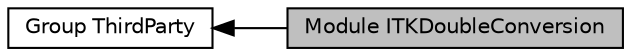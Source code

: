 digraph "Module ITKDoubleConversion"
{
  edge [fontname="Helvetica",fontsize="10",labelfontname="Helvetica",labelfontsize="10"];
  node [fontname="Helvetica",fontsize="10",shape=box];
  rankdir=LR;
  Node2 [label="Group ThirdParty",height=0.2,width=0.4,color="black", fillcolor="white", style="filled",URL="$group__Group-ThirdParty.html",tooltip=" "];
  Node1 [label="Module ITKDoubleConversion",height=0.2,width=0.4,color="black", fillcolor="grey75", style="filled", fontcolor="black",tooltip=" "];
  Node2->Node1 [shape=plaintext, dir="back", style="solid"];
}
